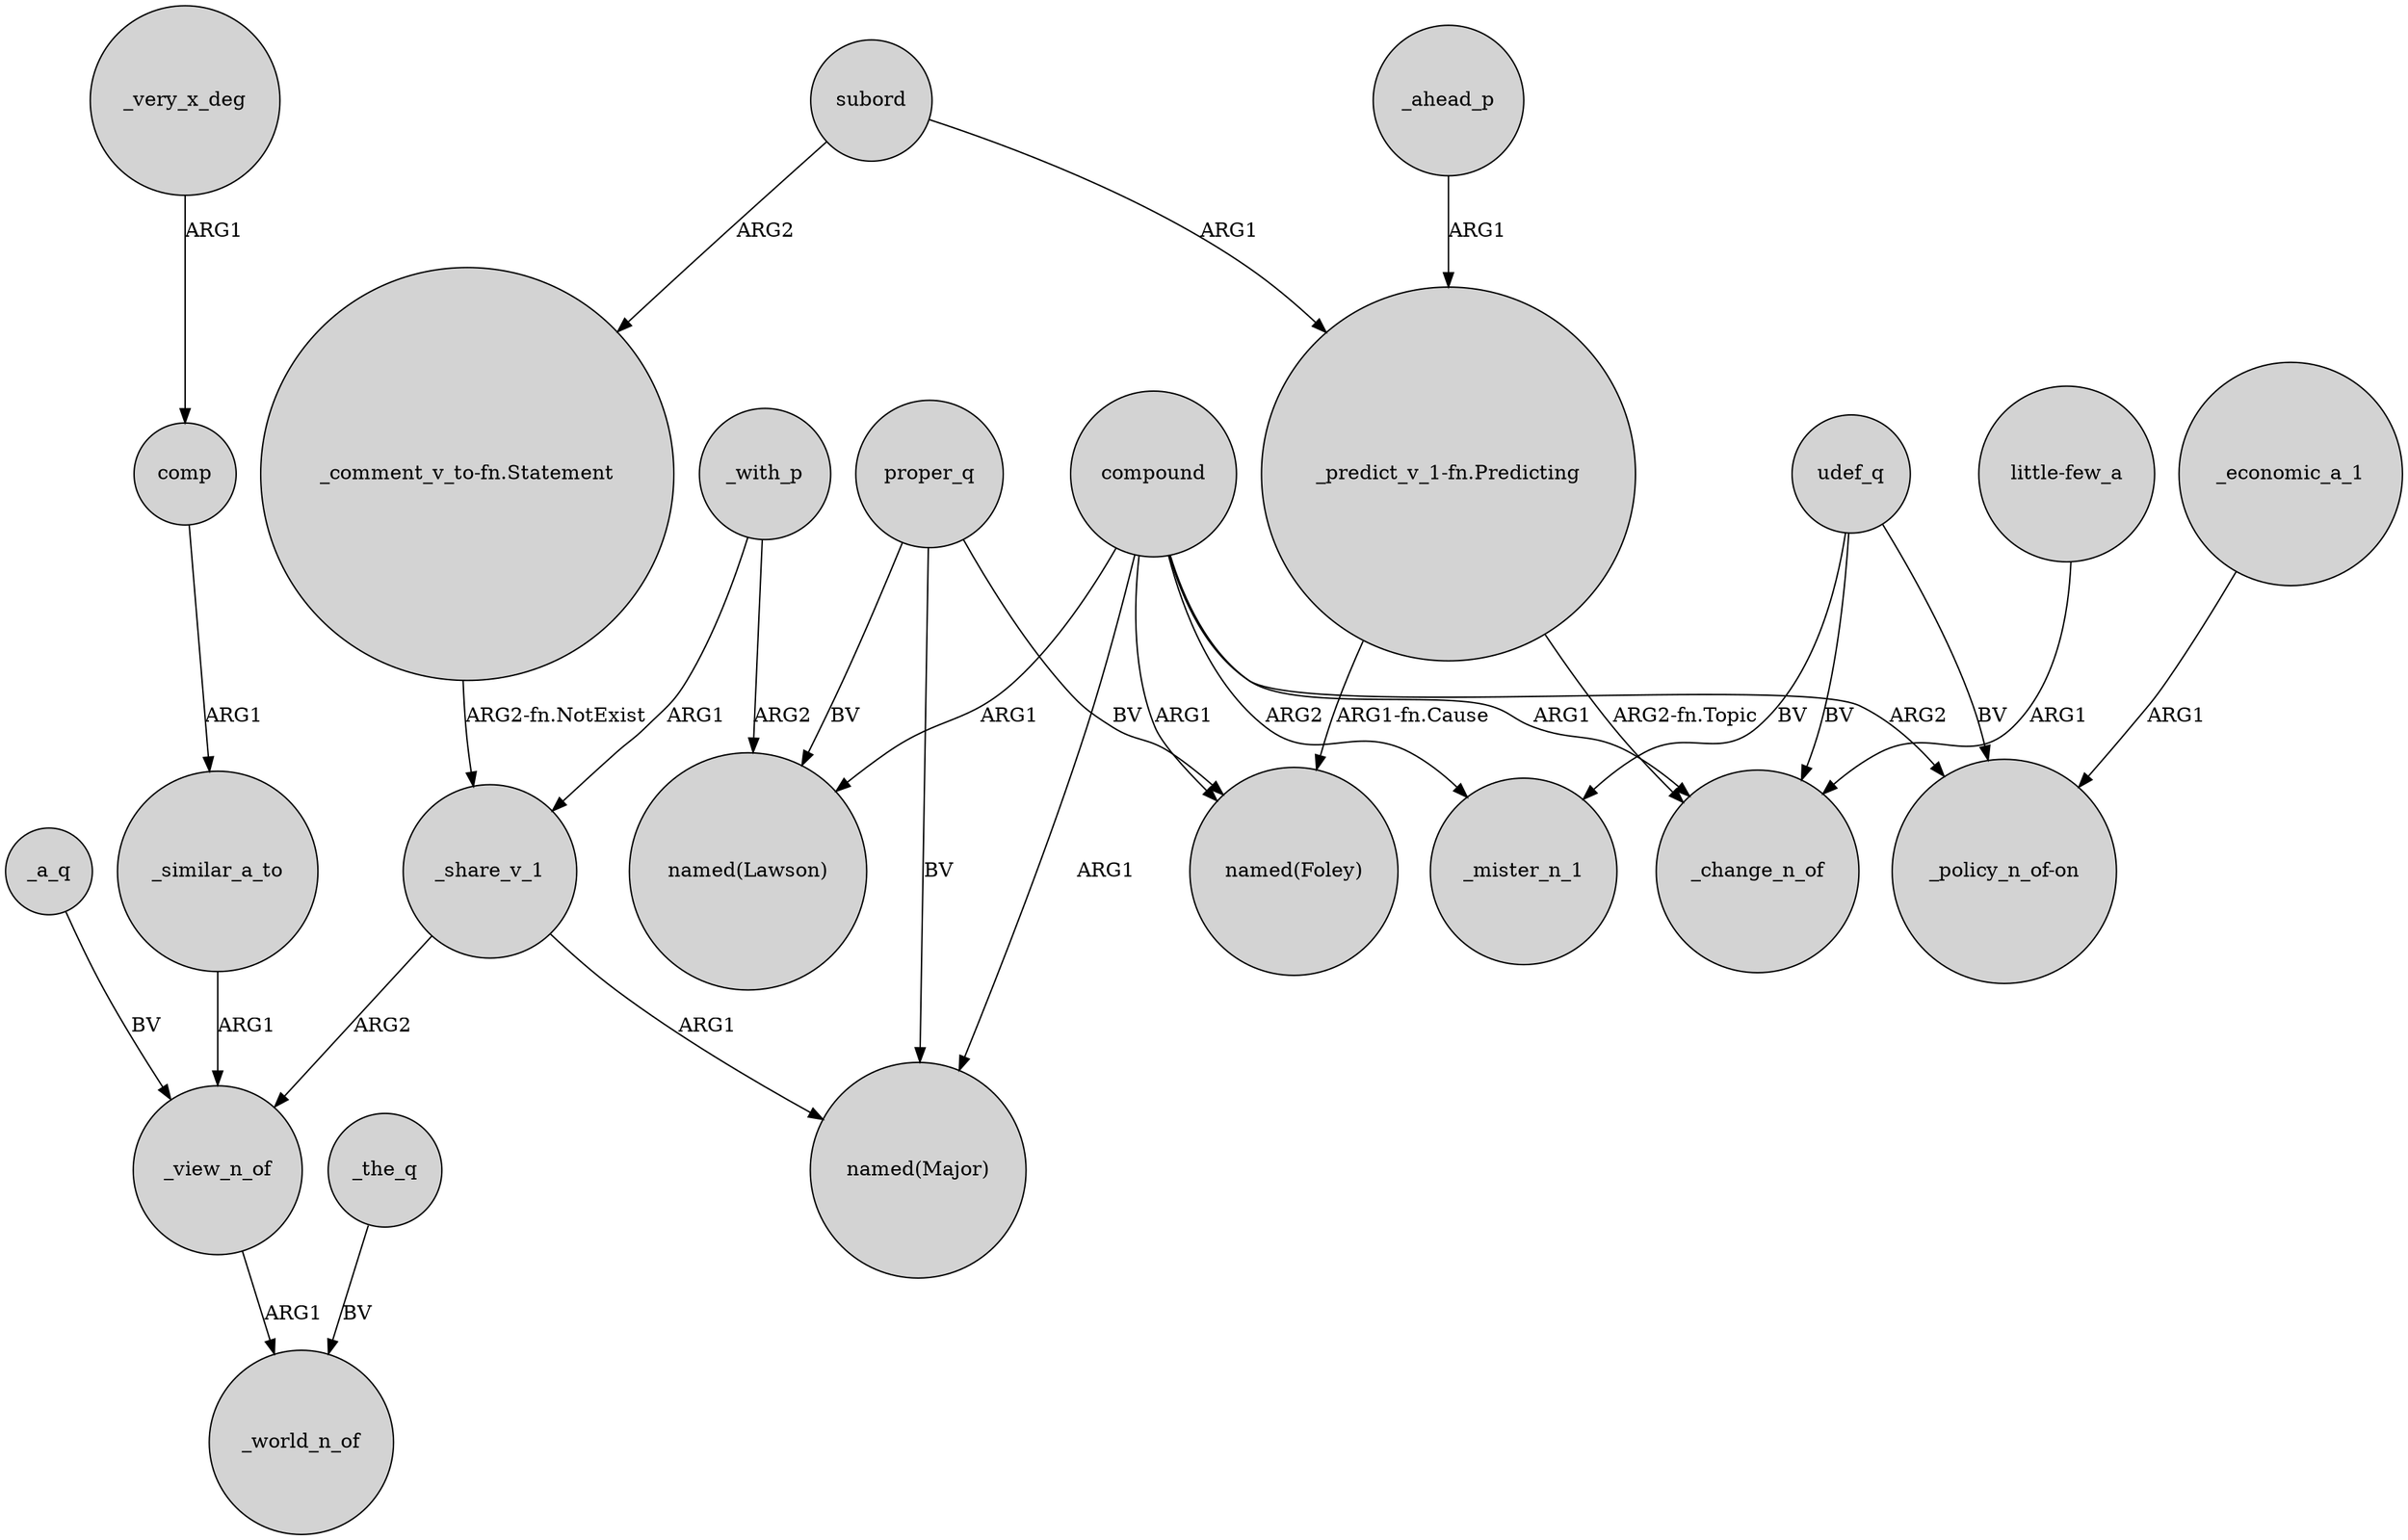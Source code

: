 digraph {
	node [shape=circle style=filled]
	comp -> _similar_a_to [label=ARG1]
	compound -> "named(Foley)" [label=ARG1]
	_similar_a_to -> _view_n_of [label=ARG1]
	subord -> "_predict_v_1-fn.Predicting" [label=ARG1]
	_very_x_deg -> comp [label=ARG1]
	compound -> _mister_n_1 [label=ARG2]
	proper_q -> "named(Major)" [label=BV]
	compound -> "_policy_n_of-on" [label=ARG2]
	_share_v_1 -> _view_n_of [label=ARG2]
	udef_q -> _mister_n_1 [label=BV]
	"_predict_v_1-fn.Predicting" -> "named(Foley)" [label="ARG1-fn.Cause"]
	proper_q -> "named(Foley)" [label=BV]
	_with_p -> "named(Lawson)" [label=ARG2]
	udef_q -> "_policy_n_of-on" [label=BV]
	"_predict_v_1-fn.Predicting" -> _change_n_of [label="ARG2-fn.Topic"]
	"little-few_a" -> _change_n_of [label=ARG1]
	subord -> "_comment_v_to-fn.Statement" [label=ARG2]
	udef_q -> _change_n_of [label=BV]
	"_comment_v_to-fn.Statement" -> _share_v_1 [label="ARG2-fn.NotExist"]
	compound -> _change_n_of [label=ARG1]
	compound -> "named(Lawson)" [label=ARG1]
	proper_q -> "named(Lawson)" [label=BV]
	_economic_a_1 -> "_policy_n_of-on" [label=ARG1]
	_ahead_p -> "_predict_v_1-fn.Predicting" [label=ARG1]
	compound -> "named(Major)" [label=ARG1]
	_share_v_1 -> "named(Major)" [label=ARG1]
	_with_p -> _share_v_1 [label=ARG1]
	_the_q -> _world_n_of [label=BV]
	_a_q -> _view_n_of [label=BV]
	_view_n_of -> _world_n_of [label=ARG1]
}

